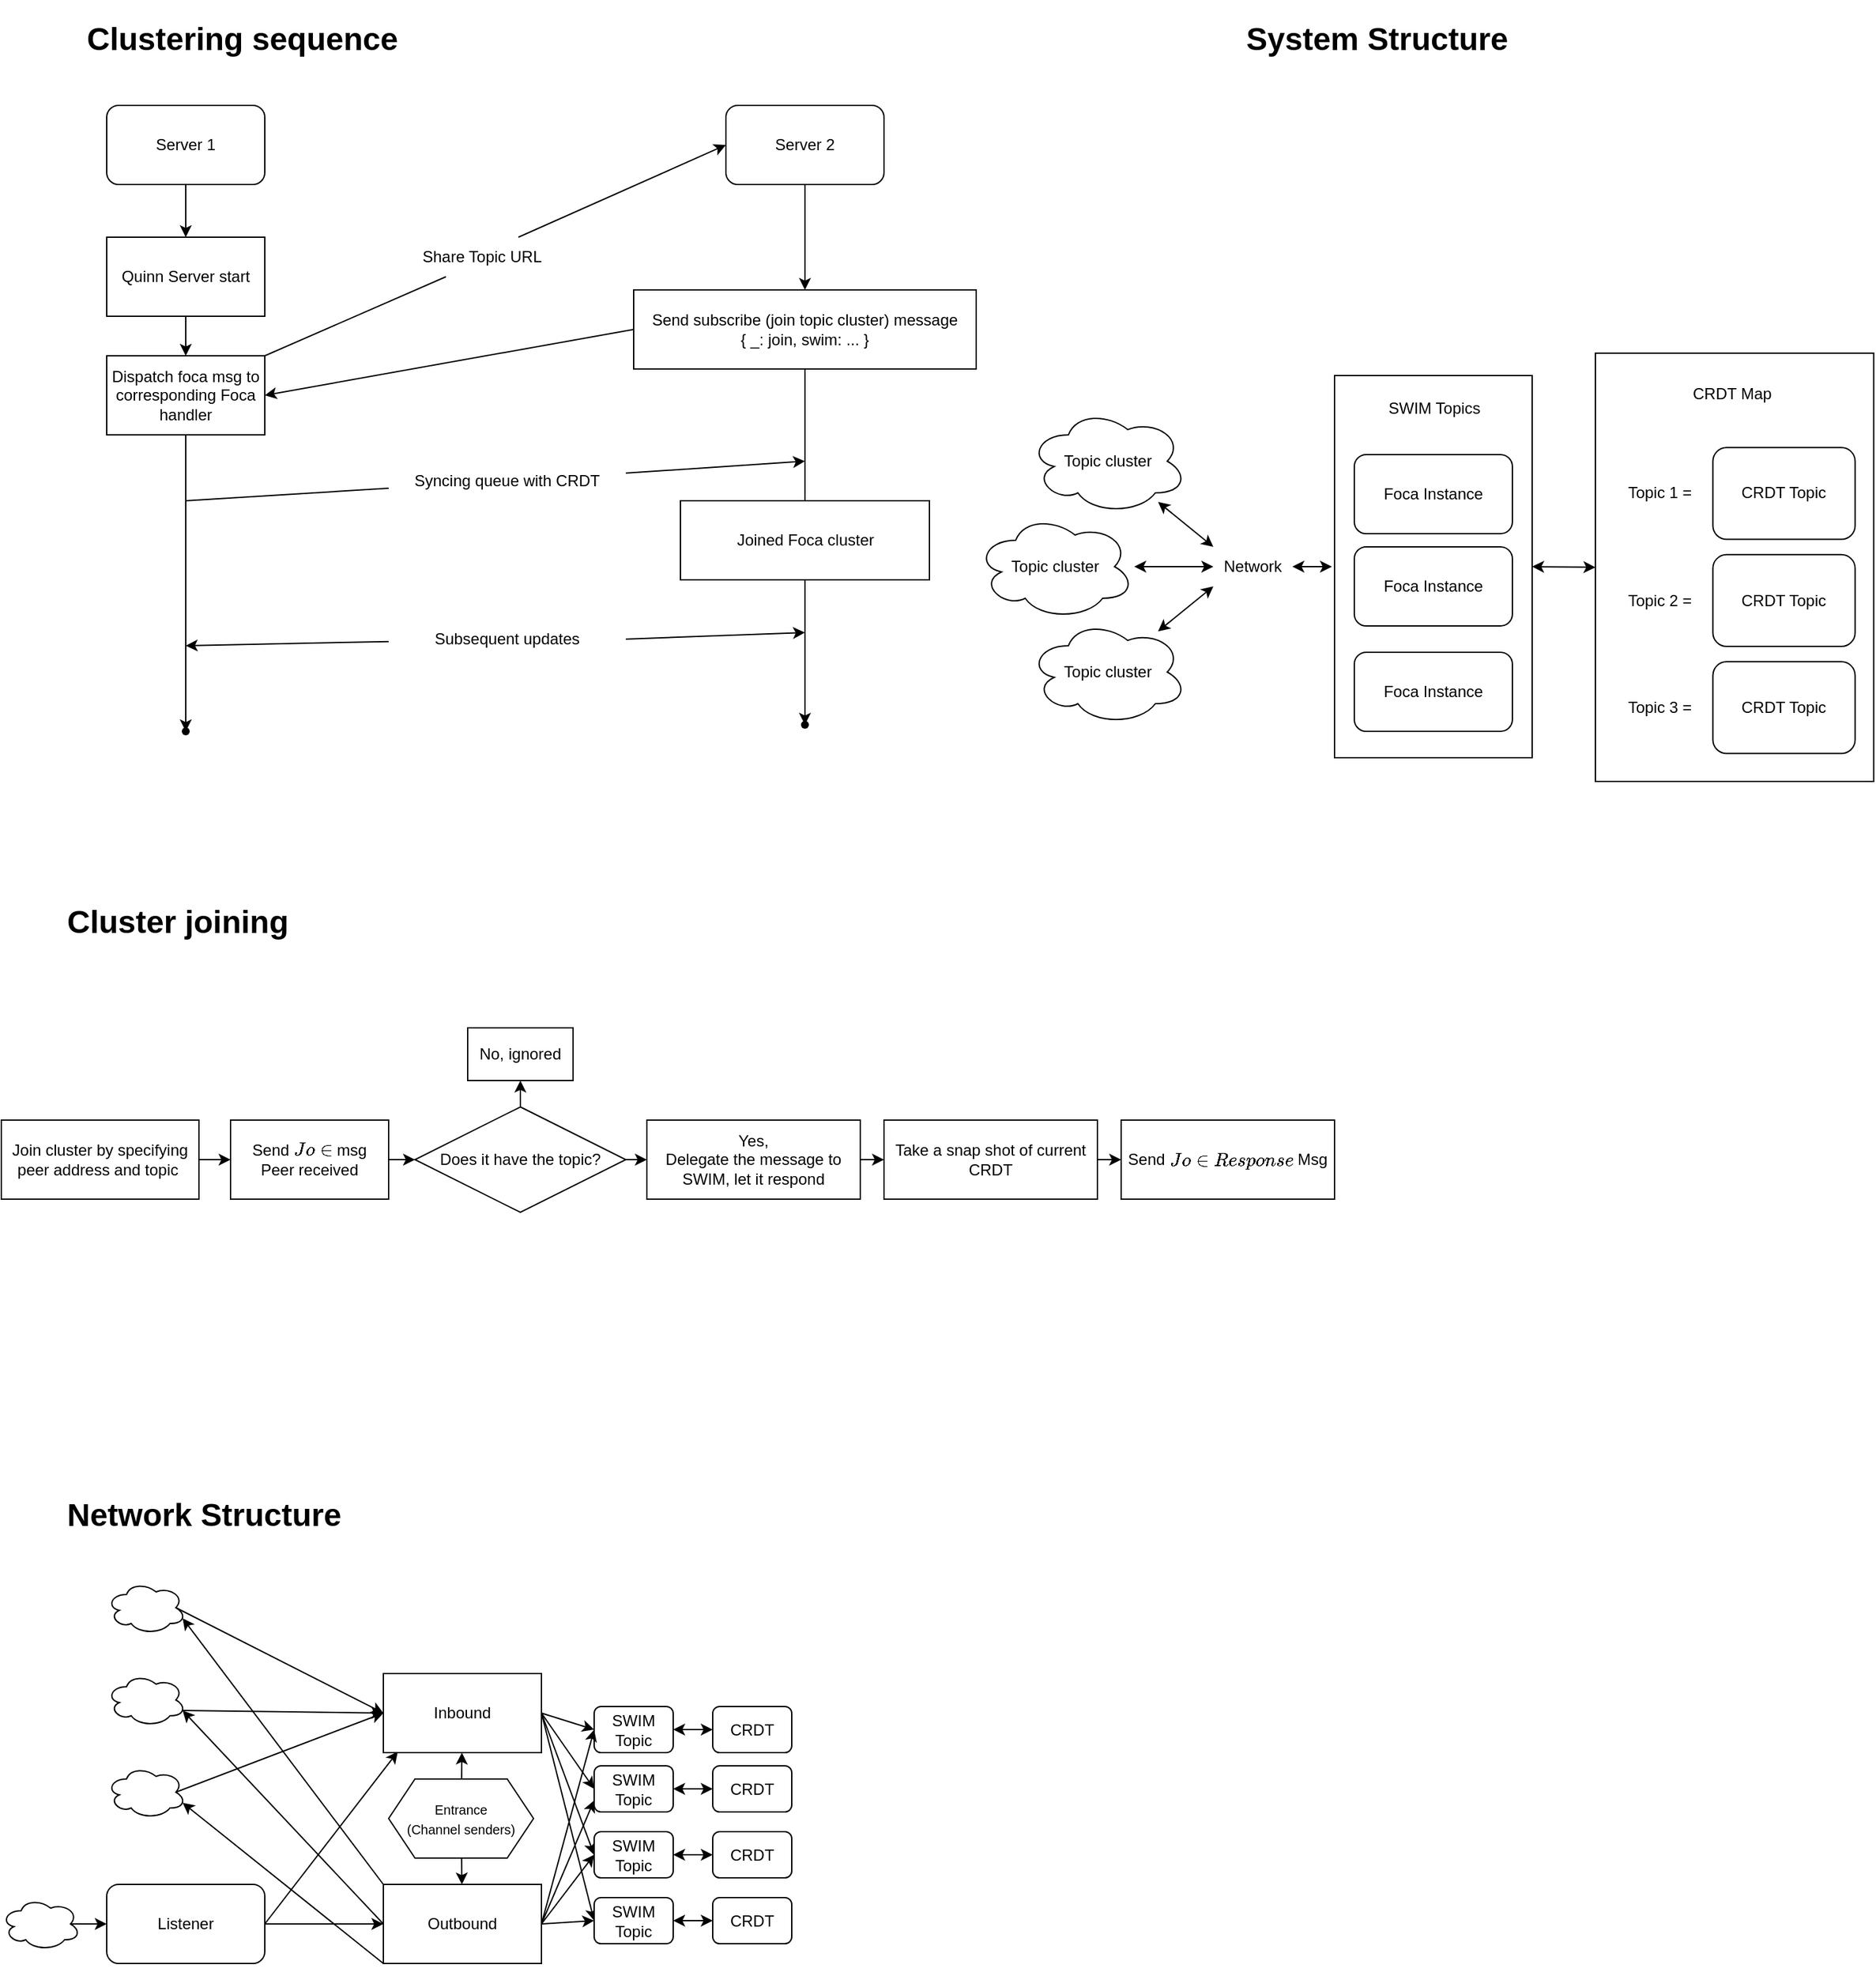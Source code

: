 <mxfile>
    <diagram id="pwVFzWRJOwBx6ik9nEAw" name="Page-1">
        <mxGraphModel dx="1102" dy="867" grid="1" gridSize="10" guides="1" tooltips="1" connect="1" arrows="1" fold="1" page="1" pageScale="1" pageWidth="3300" pageHeight="4681" background="none" math="0" shadow="0">
            <root>
                <mxCell id="0"/>
                <mxCell id="1" parent="0"/>
                <mxCell id="21" value="" style="edgeStyle=none;html=1;startArrow=none;" parent="1" source="29" edge="1">
                    <mxGeometry relative="1" as="geometry">
                        <mxPoint x="640" y="460" as="sourcePoint"/>
                        <mxPoint x="170" y="510" as="targetPoint"/>
                    </mxGeometry>
                </mxCell>
                <mxCell id="12" value="" style="edgeStyle=none;html=1;" parent="1" source="2" target="5" edge="1">
                    <mxGeometry relative="1" as="geometry"/>
                </mxCell>
                <mxCell id="2" value="Server 1" style="rounded=1;whiteSpace=wrap;html=1;" parent="1" vertex="1">
                    <mxGeometry x="110" y="100" width="120" height="60" as="geometry"/>
                </mxCell>
                <mxCell id="11" style="edgeStyle=none;html=1;" parent="1" source="3" target="10" edge="1">
                    <mxGeometry relative="1" as="geometry"/>
                </mxCell>
                <mxCell id="3" value="Server 2" style="rounded=1;whiteSpace=wrap;html=1;" parent="1" vertex="1">
                    <mxGeometry x="580" y="100" width="120" height="60" as="geometry"/>
                </mxCell>
                <mxCell id="24" value="" style="edgeStyle=none;html=1;" parent="1" source="4" target="23" edge="1">
                    <mxGeometry relative="1" as="geometry"/>
                </mxCell>
                <mxCell id="39" style="edgeStyle=none;html=1;exitX=0.75;exitY=0;exitDx=0;exitDy=0;entryX=0;entryY=0.5;entryDx=0;entryDy=0;startArrow=none;" parent="1" source="9" target="3" edge="1">
                    <mxGeometry relative="1" as="geometry"/>
                </mxCell>
                <mxCell id="4" value="Dispatch foca msg to corresponding Foca handler" style="rounded=0;whiteSpace=wrap;html=1;" parent="1" vertex="1">
                    <mxGeometry x="110" y="290" width="120" height="60" as="geometry"/>
                </mxCell>
                <mxCell id="6" style="edgeStyle=none;html=1;exitX=0.5;exitY=1;exitDx=0;exitDy=0;entryX=0.5;entryY=0;entryDx=0;entryDy=0;" parent="1" source="5" target="4" edge="1">
                    <mxGeometry relative="1" as="geometry"/>
                </mxCell>
                <mxCell id="5" value="Quinn Server start" style="rounded=0;whiteSpace=wrap;html=1;" parent="1" vertex="1">
                    <mxGeometry x="110" y="200" width="120" height="60" as="geometry"/>
                </mxCell>
                <mxCell id="15" style="edgeStyle=none;html=1;exitX=0;exitY=0.5;exitDx=0;exitDy=0;entryX=1;entryY=0.5;entryDx=0;entryDy=0;" parent="1" source="10" target="4" edge="1">
                    <mxGeometry relative="1" as="geometry"/>
                </mxCell>
                <mxCell id="19" value="" style="edgeStyle=none;html=1;startArrow=none;exitX=0.5;exitY=1;exitDx=0;exitDy=0;" parent="1" source="34" target="18" edge="1">
                    <mxGeometry relative="1" as="geometry">
                        <mxPoint x="640" y="390" as="sourcePoint"/>
                    </mxGeometry>
                </mxCell>
                <mxCell id="10" value="Send subscribe (join topic cluster) message&lt;br&gt;{ _: join, swim: ... }" style="rounded=0;whiteSpace=wrap;html=1;" parent="1" vertex="1">
                    <mxGeometry x="510" y="240" width="260" height="60" as="geometry"/>
                </mxCell>
                <mxCell id="18" value="" style="shape=waypoint;size=6;pointerEvents=1;points=[];fillColor=default;resizable=0;rotatable=0;perimeter=centerPerimeter;snapToPoint=1;rounded=0;" parent="1" vertex="1">
                    <mxGeometry x="630" y="560" width="20" height="20" as="geometry"/>
                </mxCell>
                <mxCell id="20" value="" style="edgeStyle=none;html=1;startArrow=none;" parent="1" source="27" edge="1">
                    <mxGeometry relative="1" as="geometry">
                        <mxPoint x="170" y="400" as="sourcePoint"/>
                        <mxPoint x="640" y="370" as="targetPoint"/>
                    </mxGeometry>
                </mxCell>
                <mxCell id="23" value="" style="shape=waypoint;size=6;pointerEvents=1;points=[];fillColor=default;resizable=0;rotatable=0;perimeter=centerPerimeter;snapToPoint=1;rounded=0;" parent="1" vertex="1">
                    <mxGeometry x="160" y="565" width="20" height="20" as="geometry"/>
                </mxCell>
                <mxCell id="28" value="" style="edgeStyle=none;html=1;endArrow=none;" parent="1" target="27" edge="1">
                    <mxGeometry relative="1" as="geometry">
                        <mxPoint x="170" y="400" as="sourcePoint"/>
                        <mxPoint x="640" y="460" as="targetPoint"/>
                    </mxGeometry>
                </mxCell>
                <mxCell id="27" value="Syncing queue with CRDT" style="text;html=1;strokeColor=none;fillColor=none;align=center;verticalAlign=middle;whiteSpace=wrap;rounded=0;" parent="1" vertex="1">
                    <mxGeometry x="324" y="370" width="180" height="30" as="geometry"/>
                </mxCell>
                <mxCell id="37" style="edgeStyle=none;html=1;exitX=1;exitY=0.5;exitDx=0;exitDy=0;" parent="1" source="29" edge="1">
                    <mxGeometry relative="1" as="geometry">
                        <mxPoint x="640" y="500" as="targetPoint"/>
                    </mxGeometry>
                </mxCell>
                <mxCell id="29" value="Subsequent updates" style="text;html=1;strokeColor=none;fillColor=none;align=center;verticalAlign=middle;whiteSpace=wrap;rounded=0;" parent="1" vertex="1">
                    <mxGeometry x="324" y="490" width="180" height="30" as="geometry"/>
                </mxCell>
                <mxCell id="35" value="" style="edgeStyle=none;html=1;startArrow=none;exitX=0.5;exitY=1;exitDx=0;exitDy=0;endArrow=none;" parent="1" source="10" target="34" edge="1">
                    <mxGeometry relative="1" as="geometry">
                        <mxPoint x="640" y="300" as="sourcePoint"/>
                        <mxPoint x="640" y="540" as="targetPoint"/>
                    </mxGeometry>
                </mxCell>
                <mxCell id="34" value="Joined Foca cluster" style="rounded=0;whiteSpace=wrap;html=1;" parent="1" vertex="1">
                    <mxGeometry x="545.5" y="400" width="189" height="60" as="geometry"/>
                </mxCell>
                <mxCell id="40" value="" style="edgeStyle=none;html=1;exitX=1;exitY=0;exitDx=0;exitDy=0;entryX=0.25;entryY=1;entryDx=0;entryDy=0;endArrow=none;" parent="1" source="4" target="9" edge="1">
                    <mxGeometry relative="1" as="geometry">
                        <mxPoint x="230" y="290" as="sourcePoint"/>
                        <mxPoint x="580" y="130" as="targetPoint"/>
                    </mxGeometry>
                </mxCell>
                <mxCell id="9" value="Share Topic URL" style="text;html=1;strokeColor=none;fillColor=none;align=center;verticalAlign=middle;whiteSpace=wrap;rounded=0;" parent="1" vertex="1">
                    <mxGeometry x="340" y="200" width="110" height="30" as="geometry"/>
                </mxCell>
                <mxCell id="43" value="&lt;h1&gt;Cluster joining&lt;/h1&gt;" style="text;html=1;strokeColor=none;fillColor=none;spacing=5;spacingTop=-20;whiteSpace=wrap;overflow=hidden;rounded=0;" parent="1" vertex="1">
                    <mxGeometry x="75" y="700" width="190" height="50" as="geometry"/>
                </mxCell>
                <mxCell id="50" value="&lt;h1&gt;Clustering sequence&amp;nbsp;&lt;/h1&gt;" style="text;html=1;strokeColor=none;fillColor=none;spacing=5;spacingTop=-20;whiteSpace=wrap;overflow=hidden;rounded=0;" parent="1" vertex="1">
                    <mxGeometry x="90" y="30" width="300" height="50" as="geometry"/>
                </mxCell>
                <mxCell id="51" value="&lt;h1&gt;System Structure&lt;/h1&gt;" style="text;html=1;strokeColor=none;fillColor=none;spacing=5;spacingTop=-20;whiteSpace=wrap;overflow=hidden;rounded=0;" parent="1" vertex="1">
                    <mxGeometry x="970" y="30" width="280" height="50" as="geometry"/>
                </mxCell>
                <mxCell id="107" style="edgeStyle=none;html=1;entryX=0;entryY=0;entryDx=0;entryDy=0;startArrow=classic;startFill=1;" parent="1" source="54" target="71" edge="1">
                    <mxGeometry relative="1" as="geometry"/>
                </mxCell>
                <mxCell id="54" value="Topic cluster" style="ellipse;shape=cloud;whiteSpace=wrap;html=1;" parent="1" vertex="1">
                    <mxGeometry x="810" y="330" width="120" height="80" as="geometry"/>
                </mxCell>
                <mxCell id="63" value="Topic cluster" style="ellipse;shape=cloud;whiteSpace=wrap;html=1;" parent="1" vertex="1">
                    <mxGeometry x="770" y="410" width="120" height="80" as="geometry"/>
                </mxCell>
                <mxCell id="108" style="edgeStyle=none;html=1;entryX=0;entryY=1;entryDx=0;entryDy=0;startArrow=classic;startFill=1;" parent="1" source="65" target="71" edge="1">
                    <mxGeometry relative="1" as="geometry"/>
                </mxCell>
                <mxCell id="65" value="Topic cluster" style="ellipse;shape=cloud;whiteSpace=wrap;html=1;" parent="1" vertex="1">
                    <mxGeometry x="810" y="490" width="120" height="80" as="geometry"/>
                </mxCell>
                <mxCell id="103" value="" style="edgeStyle=none;html=1;startArrow=classic;startFill=1;" parent="1" source="71" target="63" edge="1">
                    <mxGeometry relative="1" as="geometry"/>
                </mxCell>
                <mxCell id="229" style="edgeStyle=none;html=1;exitX=1;exitY=0.5;exitDx=0;exitDy=0;startArrow=classic;startFill=1;" parent="1" source="71" edge="1">
                    <mxGeometry relative="1" as="geometry">
                        <mxPoint x="1040" y="450" as="targetPoint"/>
                    </mxGeometry>
                </mxCell>
                <mxCell id="71" value="Network" style="text;html=1;strokeColor=none;fillColor=none;align=center;verticalAlign=middle;whiteSpace=wrap;rounded=0;" parent="1" vertex="1">
                    <mxGeometry x="950" y="435" width="60" height="30" as="geometry"/>
                </mxCell>
                <mxCell id="121" value="" style="group" parent="1" vertex="1" connectable="0">
                    <mxGeometry x="1042" y="305" width="150" height="290" as="geometry"/>
                </mxCell>
                <mxCell id="69" value="" style="rounded=0;whiteSpace=wrap;html=1;" parent="121" vertex="1">
                    <mxGeometry width="150" height="290" as="geometry"/>
                </mxCell>
                <mxCell id="53" value="Foca Instance" style="rounded=1;whiteSpace=wrap;html=1;" parent="121" vertex="1">
                    <mxGeometry x="15" y="60" width="120" height="60" as="geometry"/>
                </mxCell>
                <mxCell id="62" value="Foca Instance" style="rounded=1;whiteSpace=wrap;html=1;" parent="121" vertex="1">
                    <mxGeometry x="15" y="130" width="120" height="60" as="geometry"/>
                </mxCell>
                <mxCell id="64" value="Foca Instance" style="rounded=1;whiteSpace=wrap;html=1;" parent="121" vertex="1">
                    <mxGeometry x="15" y="210" width="120" height="60" as="geometry"/>
                </mxCell>
                <mxCell id="70" value="SWIM Topics" style="text;strokeColor=none;fillColor=none;align=left;verticalAlign=middle;spacingLeft=4;spacingRight=4;overflow=hidden;points=[[0,0.5],[1,0.5]];portConstraint=eastwest;rotatable=0;whiteSpace=wrap;html=1;" parent="121" vertex="1">
                    <mxGeometry x="35" y="10" width="80" height="30" as="geometry"/>
                </mxCell>
                <mxCell id="122" value="" style="group" parent="1" vertex="1" connectable="0">
                    <mxGeometry x="1240" y="290" width="211.25" height="325" as="geometry"/>
                </mxCell>
                <mxCell id="92" value="" style="rounded=0;whiteSpace=wrap;html=1;" parent="122" vertex="1">
                    <mxGeometry y="-2" width="211.25" height="325" as="geometry"/>
                </mxCell>
                <mxCell id="93" value="CRDT Topic" style="rounded=1;whiteSpace=wrap;html=1;" parent="122" vertex="1">
                    <mxGeometry x="89.194" y="69.643" width="107.972" height="69.643" as="geometry"/>
                </mxCell>
                <mxCell id="97" value="CRDT Map" style="text;strokeColor=none;fillColor=none;align=left;verticalAlign=middle;spacingLeft=4;spacingRight=4;overflow=hidden;points=[[0,0.5],[1,0.5]];portConstraint=eastwest;rotatable=0;whiteSpace=wrap;html=1;" parent="122" vertex="1">
                    <mxGeometry x="68.069" y="11.607" width="75.111" height="34.821" as="geometry"/>
                </mxCell>
                <mxCell id="98" value="Topic 1 =" style="text;html=1;strokeColor=none;fillColor=none;align=center;verticalAlign=middle;whiteSpace=wrap;rounded=0;" parent="122" vertex="1">
                    <mxGeometry x="14.083" y="87.054" width="70.417" height="34.821" as="geometry"/>
                </mxCell>
                <mxCell id="99" value="CRDT Topic" style="rounded=1;whiteSpace=wrap;html=1;" parent="122" vertex="1">
                    <mxGeometry x="89.194" y="150.893" width="107.972" height="69.643" as="geometry"/>
                </mxCell>
                <mxCell id="100" value="Topic 2 =" style="text;html=1;strokeColor=none;fillColor=none;align=center;verticalAlign=middle;whiteSpace=wrap;rounded=0;" parent="122" vertex="1">
                    <mxGeometry x="14.083" y="168.304" width="70.417" height="34.821" as="geometry"/>
                </mxCell>
                <mxCell id="101" value="CRDT Topic" style="rounded=1;whiteSpace=wrap;html=1;" parent="122" vertex="1">
                    <mxGeometry x="89.194" y="232.143" width="107.972" height="69.643" as="geometry"/>
                </mxCell>
                <mxCell id="102" value="Topic 3 =" style="text;html=1;strokeColor=none;fillColor=none;align=center;verticalAlign=middle;whiteSpace=wrap;rounded=0;" parent="122" vertex="1">
                    <mxGeometry x="14.083" y="249.554" width="70.417" height="34.821" as="geometry"/>
                </mxCell>
                <mxCell id="131" value="&lt;h1&gt;Network Structure&lt;/h1&gt;" style="text;html=1;strokeColor=none;fillColor=none;spacing=5;spacingTop=-20;whiteSpace=wrap;overflow=hidden;rounded=0;" parent="1" vertex="1">
                    <mxGeometry x="75" y="1150" width="390" height="50" as="geometry"/>
                </mxCell>
                <mxCell id="139" value="SWIM&lt;br&gt;Topic" style="rounded=1;whiteSpace=wrap;html=1;" parent="1" vertex="1">
                    <mxGeometry x="480" y="1315" width="60" height="35" as="geometry"/>
                </mxCell>
                <mxCell id="222" value="" style="edgeStyle=none;html=1;startArrow=classic;startFill=1;" parent="1" source="140" target="139" edge="1">
                    <mxGeometry relative="1" as="geometry"/>
                </mxCell>
                <mxCell id="140" value="CRDT" style="rounded=1;whiteSpace=wrap;html=1;" parent="1" vertex="1">
                    <mxGeometry x="570" y="1315" width="60" height="35" as="geometry"/>
                </mxCell>
                <mxCell id="164" style="edgeStyle=none;html=1;exitX=0;exitY=0;exitDx=0;exitDy=0;entryX=0.96;entryY=0.7;entryDx=0;entryDy=0;entryPerimeter=0;" parent="1" source="156" target="161" edge="1">
                    <mxGeometry relative="1" as="geometry"/>
                </mxCell>
                <mxCell id="165" style="edgeStyle=none;html=1;exitX=0;exitY=0.5;exitDx=0;exitDy=0;entryX=0.96;entryY=0.7;entryDx=0;entryDy=0;entryPerimeter=0;" parent="1" source="156" target="162" edge="1">
                    <mxGeometry relative="1" as="geometry"/>
                </mxCell>
                <mxCell id="198" style="edgeStyle=none;html=1;exitX=0;exitY=1;exitDx=0;exitDy=0;entryX=0.96;entryY=0.7;entryDx=0;entryDy=0;entryPerimeter=0;fontSize=10;startArrow=none;startFill=0;endArrow=classic;endFill=1;" parent="1" source="156" target="163" edge="1">
                    <mxGeometry relative="1" as="geometry"/>
                </mxCell>
                <mxCell id="256" style="edgeStyle=none;html=1;exitX=1;exitY=0.5;exitDx=0;exitDy=0;entryX=0;entryY=0.5;entryDx=0;entryDy=0;" edge="1" parent="1" source="156" target="248">
                    <mxGeometry relative="1" as="geometry"/>
                </mxCell>
                <mxCell id="257" style="edgeStyle=none;html=1;exitX=1;exitY=0.5;exitDx=0;exitDy=0;entryX=0;entryY=0.5;entryDx=0;entryDy=0;" edge="1" parent="1" source="156" target="245">
                    <mxGeometry relative="1" as="geometry"/>
                </mxCell>
                <mxCell id="258" style="edgeStyle=none;html=1;exitX=1;exitY=0.5;exitDx=0;exitDy=0;entryX=0;entryY=0.75;entryDx=0;entryDy=0;" edge="1" parent="1" source="156" target="235">
                    <mxGeometry relative="1" as="geometry"/>
                </mxCell>
                <mxCell id="259" style="edgeStyle=none;html=1;exitX=1;exitY=0.5;exitDx=0;exitDy=0;entryX=0;entryY=0.5;entryDx=0;entryDy=0;" edge="1" parent="1" source="156" target="139">
                    <mxGeometry relative="1" as="geometry"/>
                </mxCell>
                <mxCell id="156" value="Outbound" style="rounded=0;whiteSpace=wrap;html=1;" parent="1" vertex="1">
                    <mxGeometry x="320" y="1450" width="120" height="60" as="geometry"/>
                </mxCell>
                <mxCell id="186" style="edgeStyle=none;html=1;exitX=0.875;exitY=0.5;exitDx=0;exitDy=0;exitPerimeter=0;entryX=0;entryY=0.5;entryDx=0;entryDy=0;startArrow=none;startFill=0;endArrow=classic;endFill=1;" parent="1" source="161" target="184" edge="1">
                    <mxGeometry relative="1" as="geometry"/>
                </mxCell>
                <mxCell id="161" value="" style="ellipse;shape=cloud;whiteSpace=wrap;html=1;" parent="1" vertex="1">
                    <mxGeometry x="110" y="1220" width="60" height="40" as="geometry"/>
                </mxCell>
                <mxCell id="187" style="edgeStyle=none;html=1;exitX=0.96;exitY=0.7;exitDx=0;exitDy=0;exitPerimeter=0;entryX=0;entryY=0.5;entryDx=0;entryDy=0;startArrow=none;startFill=0;endArrow=classic;endFill=1;" parent="1" source="162" target="184" edge="1">
                    <mxGeometry relative="1" as="geometry"/>
                </mxCell>
                <mxCell id="162" value="" style="ellipse;shape=cloud;whiteSpace=wrap;html=1;" parent="1" vertex="1">
                    <mxGeometry x="110" y="1290" width="60" height="40" as="geometry"/>
                </mxCell>
                <mxCell id="188" style="edgeStyle=none;html=1;exitX=0.875;exitY=0.5;exitDx=0;exitDy=0;exitPerimeter=0;startArrow=none;startFill=0;endArrow=classic;endFill=1;" parent="1" source="163" edge="1">
                    <mxGeometry relative="1" as="geometry">
                        <mxPoint x="320" y="1320" as="targetPoint"/>
                    </mxGeometry>
                </mxCell>
                <mxCell id="163" value="" style="ellipse;shape=cloud;whiteSpace=wrap;html=1;" parent="1" vertex="1">
                    <mxGeometry x="110" y="1360" width="60" height="40" as="geometry"/>
                </mxCell>
                <mxCell id="191" style="edgeStyle=none;html=1;exitX=1;exitY=0.5;exitDx=0;exitDy=0;entryX=0.091;entryY=0.987;entryDx=0;entryDy=0;entryPerimeter=0;startArrow=none;startFill=0;endArrow=classic;endFill=1;" parent="1" source="170" target="184" edge="1">
                    <mxGeometry relative="1" as="geometry"/>
                </mxCell>
                <mxCell id="201" style="edgeStyle=none;html=1;exitX=1;exitY=0.5;exitDx=0;exitDy=0;entryX=0;entryY=0.5;entryDx=0;entryDy=0;fontSize=10;startArrow=none;startFill=0;endArrow=classic;endFill=1;" parent="1" source="170" target="156" edge="1">
                    <mxGeometry relative="1" as="geometry"/>
                </mxCell>
                <mxCell id="170" value="Listener" style="rounded=1;whiteSpace=wrap;html=1;" parent="1" vertex="1">
                    <mxGeometry x="110" y="1450" width="120" height="60" as="geometry"/>
                </mxCell>
                <mxCell id="252" style="edgeStyle=none;html=1;exitX=1;exitY=0.5;exitDx=0;exitDy=0;entryX=0;entryY=0.5;entryDx=0;entryDy=0;" edge="1" parent="1" source="184" target="139">
                    <mxGeometry relative="1" as="geometry"/>
                </mxCell>
                <mxCell id="253" style="edgeStyle=none;html=1;exitX=1;exitY=0.5;exitDx=0;exitDy=0;entryX=0;entryY=0.5;entryDx=0;entryDy=0;" edge="1" parent="1" source="184" target="235">
                    <mxGeometry relative="1" as="geometry"/>
                </mxCell>
                <mxCell id="254" style="edgeStyle=none;html=1;exitX=1;exitY=0.5;exitDx=0;exitDy=0;entryX=0;entryY=0.5;entryDx=0;entryDy=0;" edge="1" parent="1" source="184" target="245">
                    <mxGeometry relative="1" as="geometry"/>
                </mxCell>
                <mxCell id="255" style="edgeStyle=none;html=1;exitX=1;exitY=0.5;exitDx=0;exitDy=0;entryX=0;entryY=0.5;entryDx=0;entryDy=0;" edge="1" parent="1" source="184" target="248">
                    <mxGeometry relative="1" as="geometry"/>
                </mxCell>
                <mxCell id="184" value="Inbound" style="rounded=0;whiteSpace=wrap;html=1;" parent="1" vertex="1">
                    <mxGeometry x="320" y="1290" width="120" height="60" as="geometry"/>
                </mxCell>
                <mxCell id="196" value="" style="edgeStyle=none;html=1;fontSize=10;startArrow=none;startFill=0;endArrow=classic;endFill=1;" parent="1" source="193" target="184" edge="1">
                    <mxGeometry relative="1" as="geometry"/>
                </mxCell>
                <mxCell id="197" value="" style="edgeStyle=none;html=1;fontSize=10;startArrow=none;startFill=0;endArrow=classic;endFill=1;" parent="1" source="193" target="156" edge="1">
                    <mxGeometry relative="1" as="geometry"/>
                </mxCell>
                <mxCell id="193" value="&lt;font style=&quot;font-size: 10px;&quot;&gt;Entrance&lt;br&gt;(Channel senders)&lt;/font&gt;" style="shape=hexagon;perimeter=hexagonPerimeter2;whiteSpace=wrap;html=1;fixedSize=1;" parent="1" vertex="1">
                    <mxGeometry x="324" y="1370" width="110" height="60" as="geometry"/>
                </mxCell>
                <mxCell id="202" style="edgeStyle=none;html=1;exitX=0.875;exitY=0.5;exitDx=0;exitDy=0;exitPerimeter=0;entryX=0;entryY=0.5;entryDx=0;entryDy=0;fontSize=10;startArrow=none;startFill=0;endArrow=classic;endFill=1;" parent="1" source="200" target="170" edge="1">
                    <mxGeometry relative="1" as="geometry"/>
                </mxCell>
                <mxCell id="200" value="" style="ellipse;shape=cloud;whiteSpace=wrap;html=1;" parent="1" vertex="1">
                    <mxGeometry x="30" y="1460" width="60" height="40" as="geometry"/>
                </mxCell>
                <mxCell id="205" value="" style="edgeStyle=none;html=1;" parent="1" source="203" target="204" edge="1">
                    <mxGeometry relative="1" as="geometry"/>
                </mxCell>
                <mxCell id="203" value="Join cluster by specifying peer address and topic&amp;nbsp;" style="rounded=0;whiteSpace=wrap;html=1;" parent="1" vertex="1">
                    <mxGeometry x="30" y="870" width="150" height="60" as="geometry"/>
                </mxCell>
                <mxCell id="207" value="" style="edgeStyle=none;html=1;" parent="1" source="204" target="206" edge="1">
                    <mxGeometry relative="1" as="geometry"/>
                </mxCell>
                <mxCell id="204" value="Send `Join` msg&lt;br&gt;Peer received" style="rounded=0;whiteSpace=wrap;html=1;" parent="1" vertex="1">
                    <mxGeometry x="204" y="870" width="120" height="60" as="geometry"/>
                </mxCell>
                <mxCell id="219" value="" style="edgeStyle=none;html=1;" parent="1" source="206" edge="1">
                    <mxGeometry relative="1" as="geometry">
                        <mxPoint x="424" y="840" as="targetPoint"/>
                    </mxGeometry>
                </mxCell>
                <mxCell id="206" value="Does it have the topic?" style="rhombus;whiteSpace=wrap;html=1;rounded=0;" parent="1" vertex="1">
                    <mxGeometry x="344" y="860" width="160" height="80" as="geometry"/>
                </mxCell>
                <mxCell id="213" value="" style="edgeStyle=none;html=1;exitX=1;exitY=0.5;exitDx=0;exitDy=0;" parent="1" source="206" target="212" edge="1">
                    <mxGeometry relative="1" as="geometry">
                        <mxPoint x="383" y="1090" as="sourcePoint"/>
                    </mxGeometry>
                </mxCell>
                <mxCell id="210" value="No, ignored" style="whiteSpace=wrap;html=1;rounded=0;" parent="1" vertex="1">
                    <mxGeometry x="384" y="800" width="80" height="40" as="geometry"/>
                </mxCell>
                <mxCell id="215" value="" style="edgeStyle=none;html=1;" parent="1" source="212" target="214" edge="1">
                    <mxGeometry relative="1" as="geometry"/>
                </mxCell>
                <mxCell id="212" value="Yes, &lt;br&gt;Delegate the message to SWIM, let it respond" style="whiteSpace=wrap;html=1;rounded=0;" parent="1" vertex="1">
                    <mxGeometry x="520" y="870" width="162" height="60" as="geometry"/>
                </mxCell>
                <mxCell id="221" value="" style="edgeStyle=none;html=1;" parent="1" source="214" target="220" edge="1">
                    <mxGeometry relative="1" as="geometry"/>
                </mxCell>
                <mxCell id="214" value="Take a snap shot of current CRDT" style="rounded=0;whiteSpace=wrap;html=1;" parent="1" vertex="1">
                    <mxGeometry x="700" y="870" width="162" height="60" as="geometry"/>
                </mxCell>
                <mxCell id="220" value="Send `JoinResponse` Msg" style="rounded=0;whiteSpace=wrap;html=1;" parent="1" vertex="1">
                    <mxGeometry x="880" y="870" width="162" height="60" as="geometry"/>
                </mxCell>
                <mxCell id="232" style="edgeStyle=none;html=1;exitX=1;exitY=0.5;exitDx=0;exitDy=0;entryX=0;entryY=0.5;entryDx=0;entryDy=0;startArrow=classic;startFill=1;" parent="1" source="69" target="92" edge="1">
                    <mxGeometry relative="1" as="geometry"/>
                </mxCell>
                <mxCell id="235" value="SWIM&lt;br style=&quot;border-color: var(--border-color);&quot;&gt;Topic" style="rounded=1;whiteSpace=wrap;html=1;" vertex="1" parent="1">
                    <mxGeometry x="480" y="1360" width="60" height="35" as="geometry"/>
                </mxCell>
                <mxCell id="236" value="" style="edgeStyle=none;html=1;startArrow=classic;startFill=1;" edge="1" parent="1" source="237" target="235">
                    <mxGeometry relative="1" as="geometry"/>
                </mxCell>
                <mxCell id="237" value="CRDT" style="rounded=1;whiteSpace=wrap;html=1;" vertex="1" parent="1">
                    <mxGeometry x="570" y="1360" width="60" height="35" as="geometry"/>
                </mxCell>
                <mxCell id="245" value="SWIM&lt;br style=&quot;border-color: var(--border-color);&quot;&gt;Topic" style="rounded=1;whiteSpace=wrap;html=1;" vertex="1" parent="1">
                    <mxGeometry x="480" y="1410" width="60" height="35" as="geometry"/>
                </mxCell>
                <mxCell id="246" value="" style="edgeStyle=none;html=1;startArrow=classic;startFill=1;" edge="1" parent="1" source="247" target="245">
                    <mxGeometry relative="1" as="geometry"/>
                </mxCell>
                <mxCell id="247" value="CRDT" style="rounded=1;whiteSpace=wrap;html=1;" vertex="1" parent="1">
                    <mxGeometry x="570" y="1410" width="60" height="35" as="geometry"/>
                </mxCell>
                <mxCell id="248" value="SWIM&lt;br style=&quot;border-color: var(--border-color);&quot;&gt;Topic" style="rounded=1;whiteSpace=wrap;html=1;" vertex="1" parent="1">
                    <mxGeometry x="480" y="1460" width="60" height="35" as="geometry"/>
                </mxCell>
                <mxCell id="249" value="" style="edgeStyle=none;html=1;startArrow=classic;startFill=1;" edge="1" parent="1" source="250" target="248">
                    <mxGeometry relative="1" as="geometry"/>
                </mxCell>
                <mxCell id="250" value="CRDT" style="rounded=1;whiteSpace=wrap;html=1;" vertex="1" parent="1">
                    <mxGeometry x="570" y="1460" width="60" height="35" as="geometry"/>
                </mxCell>
            </root>
        </mxGraphModel>
    </diagram>
</mxfile>